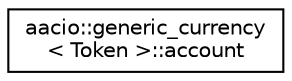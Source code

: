 digraph "Graphical Class Hierarchy"
{
  edge [fontname="Helvetica",fontsize="10",labelfontname="Helvetica",labelfontsize="10"];
  node [fontname="Helvetica",fontsize="10",shape=record];
  rankdir="LR";
  Node0 [label="aacio::generic_currency\l\< Token \>::account",height=0.2,width=0.4,color="black", fillcolor="white", style="filled",URL="$structaacio_1_1generic__currency_1_1account.html"];
}
